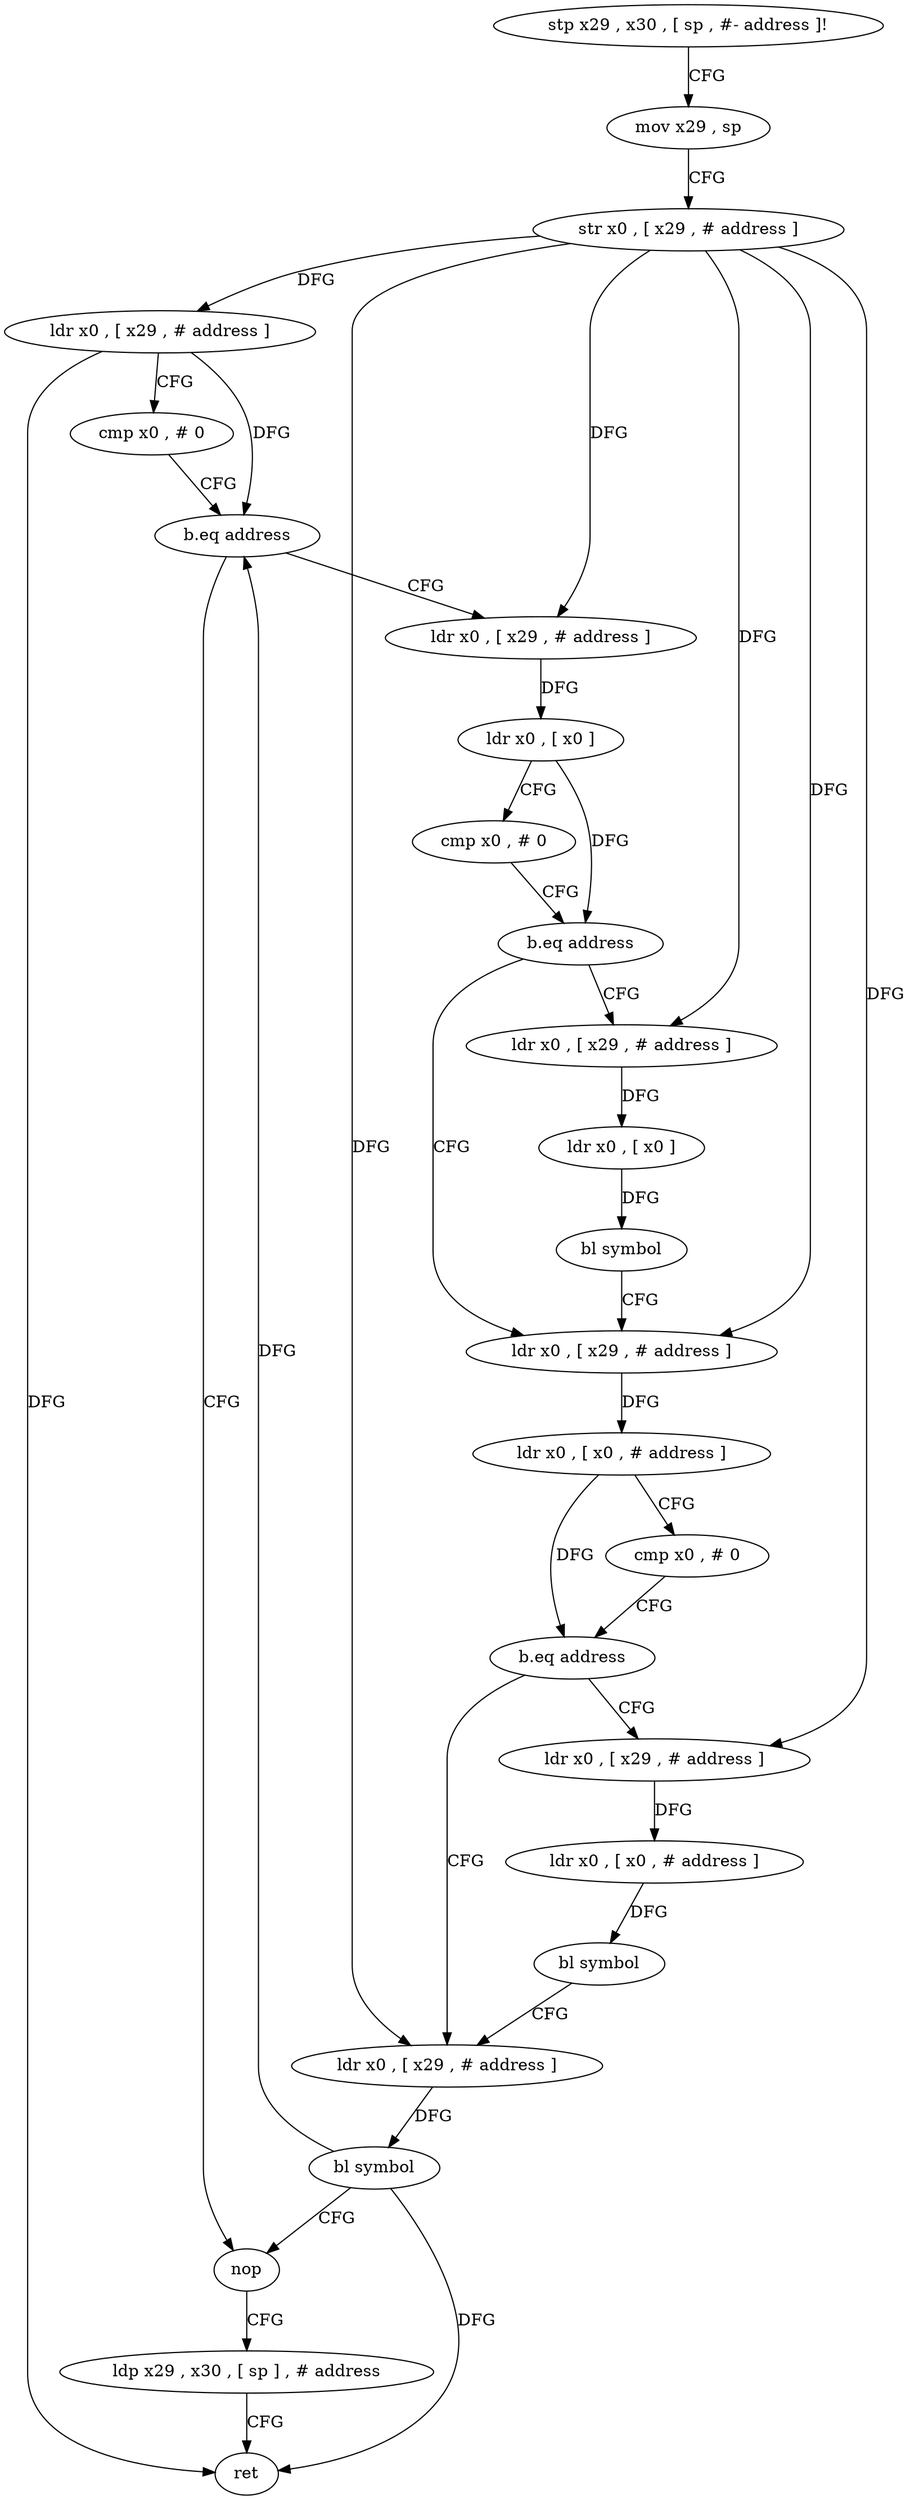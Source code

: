 digraph "func" {
"120848" [label = "stp x29 , x30 , [ sp , #- address ]!" ]
"120852" [label = "mov x29 , sp" ]
"120856" [label = "str x0 , [ x29 , # address ]" ]
"120860" [label = "ldr x0 , [ x29 , # address ]" ]
"120864" [label = "cmp x0 , # 0" ]
"120868" [label = "b.eq address" ]
"120936" [label = "nop" ]
"120872" [label = "ldr x0 , [ x29 , # address ]" ]
"120940" [label = "ldp x29 , x30 , [ sp ] , # address" ]
"120944" [label = "ret" ]
"120876" [label = "ldr x0 , [ x0 ]" ]
"120880" [label = "cmp x0 , # 0" ]
"120884" [label = "b.eq address" ]
"120900" [label = "ldr x0 , [ x29 , # address ]" ]
"120888" [label = "ldr x0 , [ x29 , # address ]" ]
"120904" [label = "ldr x0 , [ x0 , # address ]" ]
"120908" [label = "cmp x0 , # 0" ]
"120912" [label = "b.eq address" ]
"120928" [label = "ldr x0 , [ x29 , # address ]" ]
"120916" [label = "ldr x0 , [ x29 , # address ]" ]
"120892" [label = "ldr x0 , [ x0 ]" ]
"120896" [label = "bl symbol" ]
"120932" [label = "bl symbol" ]
"120920" [label = "ldr x0 , [ x0 , # address ]" ]
"120924" [label = "bl symbol" ]
"120848" -> "120852" [ label = "CFG" ]
"120852" -> "120856" [ label = "CFG" ]
"120856" -> "120860" [ label = "DFG" ]
"120856" -> "120872" [ label = "DFG" ]
"120856" -> "120900" [ label = "DFG" ]
"120856" -> "120888" [ label = "DFG" ]
"120856" -> "120928" [ label = "DFG" ]
"120856" -> "120916" [ label = "DFG" ]
"120860" -> "120864" [ label = "CFG" ]
"120860" -> "120868" [ label = "DFG" ]
"120860" -> "120944" [ label = "DFG" ]
"120864" -> "120868" [ label = "CFG" ]
"120868" -> "120936" [ label = "CFG" ]
"120868" -> "120872" [ label = "CFG" ]
"120936" -> "120940" [ label = "CFG" ]
"120872" -> "120876" [ label = "DFG" ]
"120940" -> "120944" [ label = "CFG" ]
"120876" -> "120880" [ label = "CFG" ]
"120876" -> "120884" [ label = "DFG" ]
"120880" -> "120884" [ label = "CFG" ]
"120884" -> "120900" [ label = "CFG" ]
"120884" -> "120888" [ label = "CFG" ]
"120900" -> "120904" [ label = "DFG" ]
"120888" -> "120892" [ label = "DFG" ]
"120904" -> "120908" [ label = "CFG" ]
"120904" -> "120912" [ label = "DFG" ]
"120908" -> "120912" [ label = "CFG" ]
"120912" -> "120928" [ label = "CFG" ]
"120912" -> "120916" [ label = "CFG" ]
"120928" -> "120932" [ label = "DFG" ]
"120916" -> "120920" [ label = "DFG" ]
"120892" -> "120896" [ label = "DFG" ]
"120896" -> "120900" [ label = "CFG" ]
"120932" -> "120936" [ label = "CFG" ]
"120932" -> "120868" [ label = "DFG" ]
"120932" -> "120944" [ label = "DFG" ]
"120920" -> "120924" [ label = "DFG" ]
"120924" -> "120928" [ label = "CFG" ]
}

